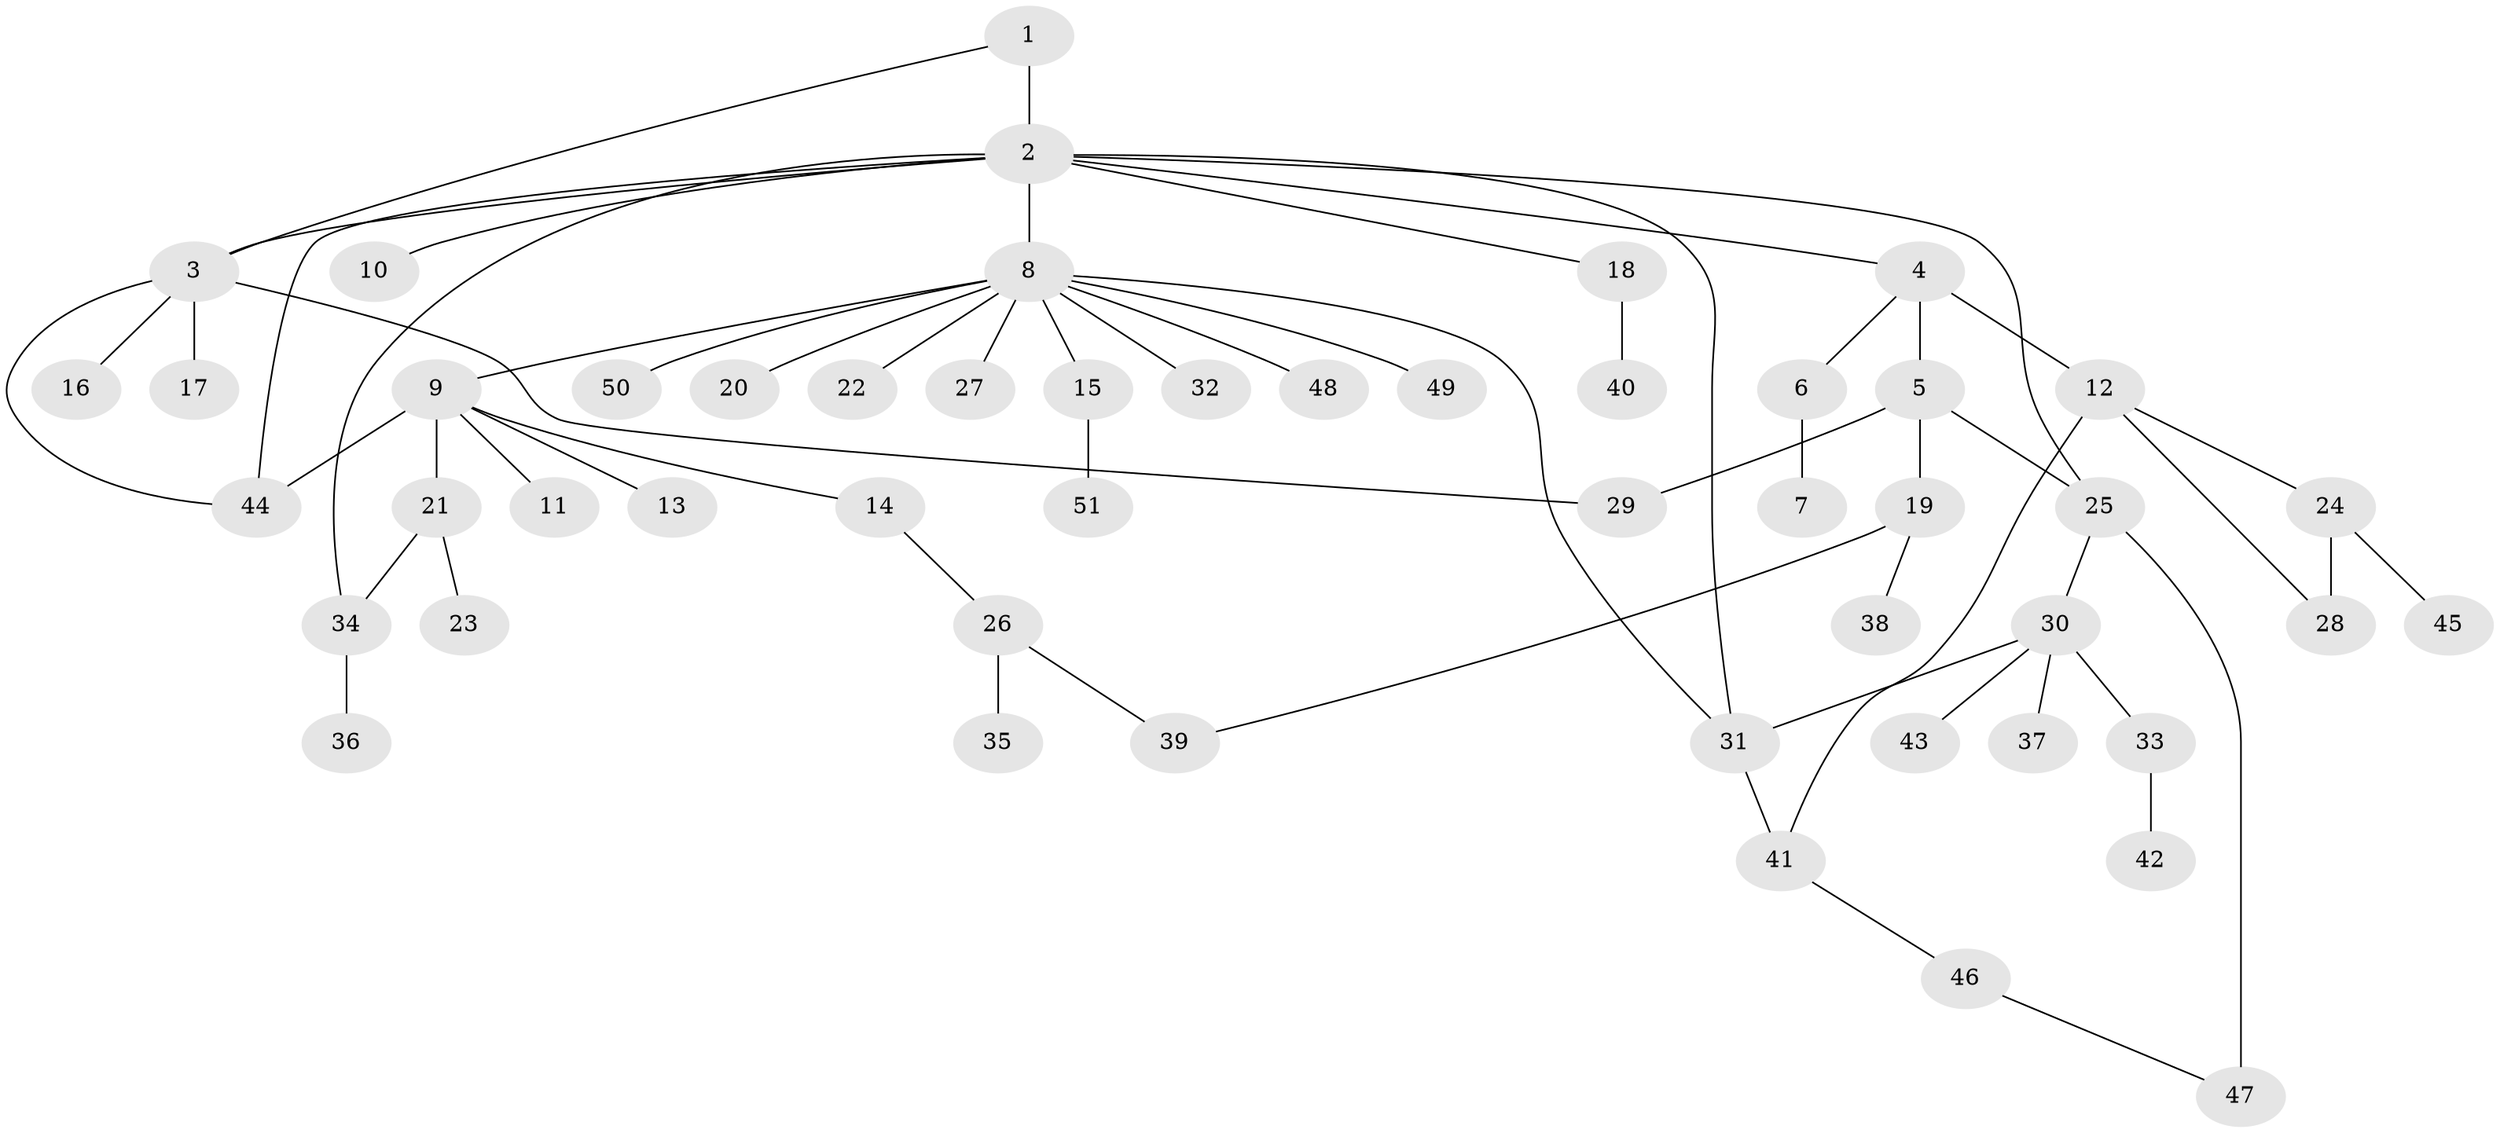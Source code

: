// original degree distribution, {1: 0.6078431372549019, 19: 0.00980392156862745, 10: 0.0196078431372549, 5: 0.0196078431372549, 7: 0.00980392156862745, 2: 0.13725490196078433, 4: 0.06862745098039216, 12: 0.00980392156862745, 8: 0.00980392156862745, 3: 0.0784313725490196, 6: 0.029411764705882353}
// Generated by graph-tools (version 1.1) at 2025/35/03/09/25 02:35:48]
// undirected, 51 vertices, 62 edges
graph export_dot {
graph [start="1"]
  node [color=gray90,style=filled];
  1;
  2;
  3;
  4;
  5;
  6;
  7;
  8;
  9;
  10;
  11;
  12;
  13;
  14;
  15;
  16;
  17;
  18;
  19;
  20;
  21;
  22;
  23;
  24;
  25;
  26;
  27;
  28;
  29;
  30;
  31;
  32;
  33;
  34;
  35;
  36;
  37;
  38;
  39;
  40;
  41;
  42;
  43;
  44;
  45;
  46;
  47;
  48;
  49;
  50;
  51;
  1 -- 2 [weight=7.0];
  1 -- 3 [weight=1.0];
  2 -- 3 [weight=1.0];
  2 -- 4 [weight=2.0];
  2 -- 8 [weight=1.0];
  2 -- 10 [weight=1.0];
  2 -- 18 [weight=1.0];
  2 -- 25 [weight=1.0];
  2 -- 31 [weight=1.0];
  2 -- 34 [weight=1.0];
  2 -- 44 [weight=1.0];
  3 -- 16 [weight=1.0];
  3 -- 17 [weight=3.0];
  3 -- 29 [weight=1.0];
  3 -- 44 [weight=1.0];
  4 -- 5 [weight=1.0];
  4 -- 6 [weight=1.0];
  4 -- 12 [weight=3.0];
  5 -- 19 [weight=1.0];
  5 -- 25 [weight=1.0];
  5 -- 29 [weight=3.0];
  6 -- 7 [weight=3.0];
  8 -- 9 [weight=1.0];
  8 -- 15 [weight=1.0];
  8 -- 20 [weight=1.0];
  8 -- 22 [weight=1.0];
  8 -- 27 [weight=1.0];
  8 -- 31 [weight=1.0];
  8 -- 32 [weight=1.0];
  8 -- 48 [weight=1.0];
  8 -- 49 [weight=1.0];
  8 -- 50 [weight=1.0];
  9 -- 11 [weight=1.0];
  9 -- 13 [weight=4.0];
  9 -- 14 [weight=1.0];
  9 -- 21 [weight=1.0];
  9 -- 44 [weight=1.0];
  12 -- 24 [weight=1.0];
  12 -- 28 [weight=1.0];
  12 -- 41 [weight=1.0];
  14 -- 26 [weight=1.0];
  15 -- 51 [weight=1.0];
  18 -- 40 [weight=2.0];
  19 -- 38 [weight=1.0];
  19 -- 39 [weight=1.0];
  21 -- 23 [weight=1.0];
  21 -- 34 [weight=1.0];
  24 -- 28 [weight=1.0];
  24 -- 45 [weight=1.0];
  25 -- 30 [weight=1.0];
  25 -- 47 [weight=2.0];
  26 -- 35 [weight=1.0];
  26 -- 39 [weight=1.0];
  30 -- 31 [weight=1.0];
  30 -- 33 [weight=1.0];
  30 -- 37 [weight=1.0];
  30 -- 43 [weight=1.0];
  31 -- 41 [weight=2.0];
  33 -- 42 [weight=1.0];
  34 -- 36 [weight=1.0];
  41 -- 46 [weight=1.0];
  46 -- 47 [weight=1.0];
}
